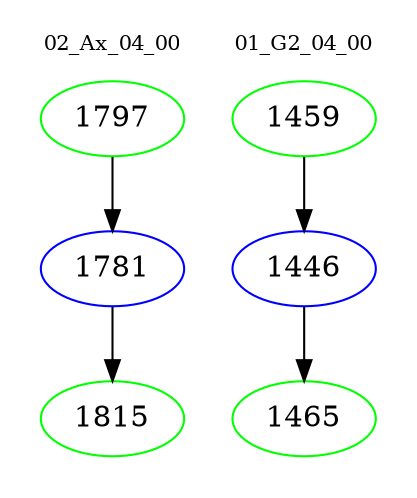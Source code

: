 digraph{
subgraph cluster_0 {
color = white
label = "02_Ax_04_00";
fontsize=10;
T0_1797 [label="1797", color="green"]
T0_1797 -> T0_1781 [color="black"]
T0_1781 [label="1781", color="blue"]
T0_1781 -> T0_1815 [color="black"]
T0_1815 [label="1815", color="green"]
}
subgraph cluster_1 {
color = white
label = "01_G2_04_00";
fontsize=10;
T1_1459 [label="1459", color="green"]
T1_1459 -> T1_1446 [color="black"]
T1_1446 [label="1446", color="blue"]
T1_1446 -> T1_1465 [color="black"]
T1_1465 [label="1465", color="green"]
}
}
